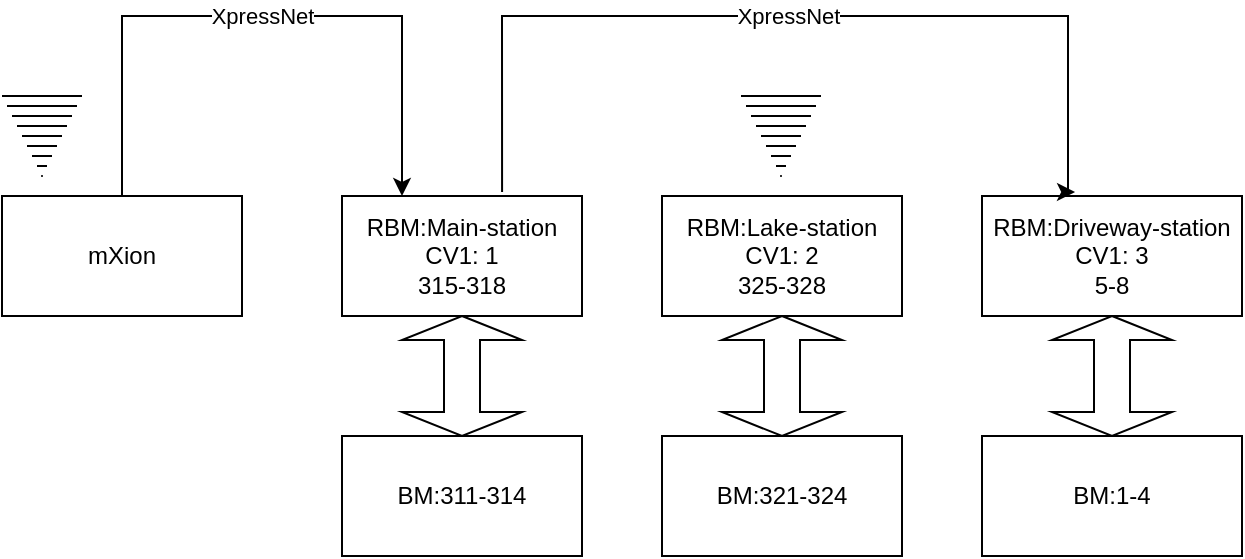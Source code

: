 <mxfile version="18.1.1" type="github">
  <diagram id="xEasYU6QwzubUcBzCQZL" name="Page-1">
    <mxGraphModel dx="1035" dy="683" grid="1" gridSize="10" guides="1" tooltips="1" connect="1" arrows="1" fold="1" page="1" pageScale="1" pageWidth="827" pageHeight="1169" math="0" shadow="0">
      <root>
        <mxCell id="0" />
        <mxCell id="1" parent="0" />
        <mxCell id="Rq6E8Ny1nlO-AVJrCtWL-9" value="XpressNet" style="edgeStyle=orthogonalEdgeStyle;rounded=0;orthogonalLoop=1;jettySize=auto;html=1;exitX=0.5;exitY=0;exitDx=0;exitDy=0;entryX=0.25;entryY=0;entryDx=0;entryDy=0;" parent="1" source="Rq6E8Ny1nlO-AVJrCtWL-1" target="Rq6E8Ny1nlO-AVJrCtWL-2" edge="1">
          <mxGeometry relative="1" as="geometry">
            <Array as="points">
              <mxPoint x="130" y="120" />
              <mxPoint x="270" y="120" />
            </Array>
          </mxGeometry>
        </mxCell>
        <mxCell id="Rq6E8Ny1nlO-AVJrCtWL-1" value="mXion" style="rounded=0;whiteSpace=wrap;html=1;" parent="1" vertex="1">
          <mxGeometry x="70" y="210" width="120" height="60" as="geometry" />
        </mxCell>
        <mxCell id="Rq6E8Ny1nlO-AVJrCtWL-2" value="RBM:Main-station&lt;br&gt;CV1: 1&lt;br&gt;315-318" style="rounded=0;whiteSpace=wrap;html=1;" parent="1" vertex="1">
          <mxGeometry x="240" y="210" width="120" height="60" as="geometry" />
        </mxCell>
        <mxCell id="Rq6E8Ny1nlO-AVJrCtWL-10" value="RBM:Driveway-station&lt;br&gt;CV1: 3&lt;br&gt;5-8" style="rounded=0;whiteSpace=wrap;html=1;" parent="1" vertex="1">
          <mxGeometry x="560" y="210" width="130" height="60" as="geometry" />
        </mxCell>
        <mxCell id="Rq6E8Ny1nlO-AVJrCtWL-11" value="XpressNet" style="edgeStyle=orthogonalEdgeStyle;rounded=0;orthogonalLoop=1;jettySize=auto;html=1;exitX=0.667;exitY=-0.033;exitDx=0;exitDy=0;entryX=0.358;entryY=-0.033;entryDx=0;entryDy=0;exitPerimeter=0;entryPerimeter=0;" parent="1" source="Rq6E8Ny1nlO-AVJrCtWL-2" target="Rq6E8Ny1nlO-AVJrCtWL-10" edge="1">
          <mxGeometry relative="1" as="geometry">
            <mxPoint x="320" y="150" as="sourcePoint" />
            <mxPoint x="460" y="150" as="targetPoint" />
            <Array as="points">
              <mxPoint x="320" y="120" />
              <mxPoint x="603" y="120" />
            </Array>
          </mxGeometry>
        </mxCell>
        <mxCell id="Rq6E8Ny1nlO-AVJrCtWL-12" value="RBM:Lake-station&lt;br&gt;CV1: 2&lt;br&gt;325-328" style="rounded=0;whiteSpace=wrap;html=1;" parent="1" vertex="1">
          <mxGeometry x="400" y="210" width="120" height="60" as="geometry" />
        </mxCell>
        <mxCell id="Rq6E8Ny1nlO-AVJrCtWL-13" value="" style="shape=mxgraph.arrows2.wedgeArrowDashed;html=1;bendable=0;rounded=0;" parent="1" edge="1">
          <mxGeometry width="100" height="100" relative="1" as="geometry">
            <mxPoint x="459.5" y="160" as="sourcePoint" />
            <mxPoint x="459.5" y="200" as="targetPoint" />
          </mxGeometry>
        </mxCell>
        <mxCell id="Rq6E8Ny1nlO-AVJrCtWL-14" value="" style="shape=mxgraph.arrows2.wedgeArrowDashed;html=1;bendable=0;rounded=0;" parent="1" edge="1">
          <mxGeometry width="100" height="100" relative="1" as="geometry">
            <mxPoint x="90" y="160" as="sourcePoint" />
            <mxPoint x="90" y="200" as="targetPoint" />
          </mxGeometry>
        </mxCell>
        <mxCell id="mQ066taRpHK4QYdw9s_f-1" value="BM:311-314" style="rounded=0;whiteSpace=wrap;html=1;" parent="1" vertex="1">
          <mxGeometry x="240" y="330" width="120" height="60" as="geometry" />
        </mxCell>
        <mxCell id="mQ066taRpHK4QYdw9s_f-2" value="BM:321-324" style="rounded=0;whiteSpace=wrap;html=1;" parent="1" vertex="1">
          <mxGeometry x="400" y="330" width="120" height="60" as="geometry" />
        </mxCell>
        <mxCell id="mQ066taRpHK4QYdw9s_f-3" value="BM:1-4" style="rounded=0;whiteSpace=wrap;html=1;" parent="1" vertex="1">
          <mxGeometry x="560" y="330" width="130" height="60" as="geometry" />
        </mxCell>
        <mxCell id="xtNYb5jNxqwyDTvApmOd-2" value="" style="shape=doubleArrow;whiteSpace=wrap;html=1;direction=south;" vertex="1" parent="1">
          <mxGeometry x="270" y="270" width="60" height="60" as="geometry" />
        </mxCell>
        <mxCell id="xtNYb5jNxqwyDTvApmOd-4" value="" style="shape=doubleArrow;whiteSpace=wrap;html=1;direction=south;" vertex="1" parent="1">
          <mxGeometry x="430" y="270" width="60" height="60" as="geometry" />
        </mxCell>
        <mxCell id="xtNYb5jNxqwyDTvApmOd-5" value="" style="shape=doubleArrow;whiteSpace=wrap;html=1;direction=south;" vertex="1" parent="1">
          <mxGeometry x="595" y="270" width="60" height="60" as="geometry" />
        </mxCell>
      </root>
    </mxGraphModel>
  </diagram>
</mxfile>
